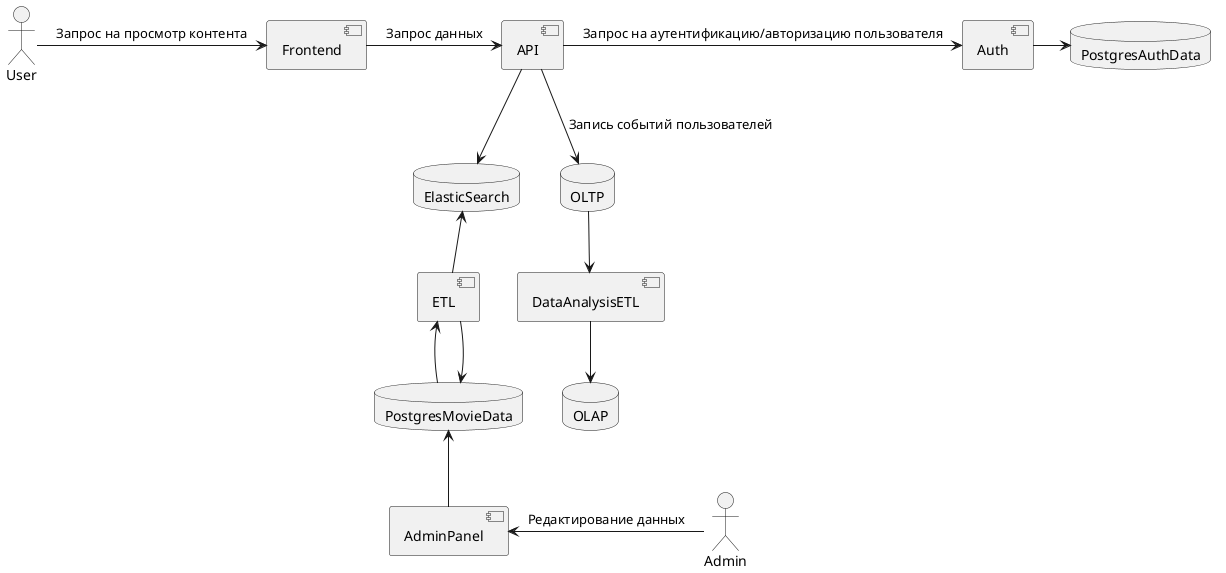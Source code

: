 @startuml

skinparam componentStyle uml2
actor User
actor Admin
database PostgresMovieData
database PostgresAuthData
database ElasticSearch
database OLAP
database OLTP
component AdminPanel
component Frontend
component API
component Auth
component ETL
component DataAnalysisETL

User -right-> Frontend: Запрос на просмотр контента
Frontend -right-> API: Запрос данных
API -right-> Auth: Запрос на аутентификацию/авторизацию пользователя
API -down-> OLTP : Запись событий пользователей
OLTP -down-> DataAnalysisETL
DataAnalysisETL -down->OLAP
API -down-> ElasticSearch
Auth -right-> PostgresAuthData
PostgresMovieData -up-> ETL
ETL -down-> PostgresMovieData
ETL -up-> ElasticSearch
Admin -left-> AdminPanel: Редактирование данных
AdminPanel -up-> PostgresMovieData

@enduml
